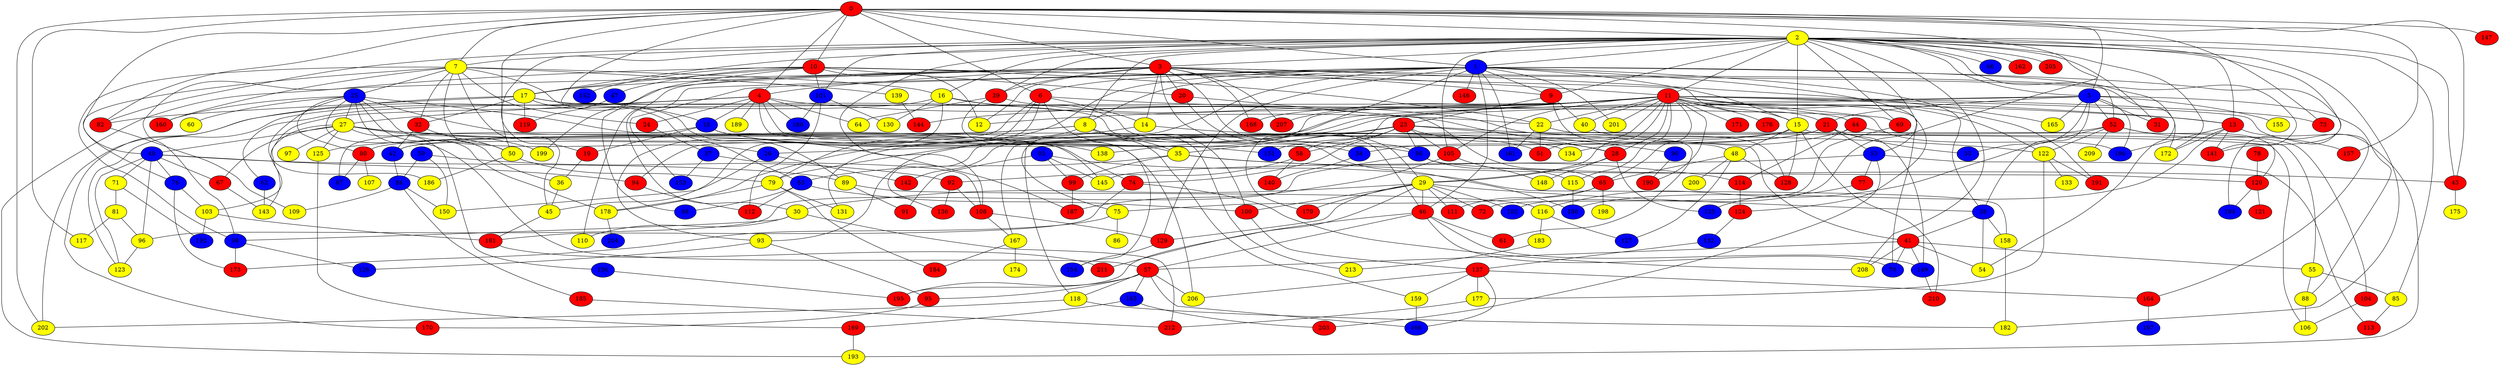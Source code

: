 graph {
0 [style = filled fillcolor = red];
1 [style = filled fillcolor = blue];
2 [style = filled fillcolor = yellow];
3 [style = filled fillcolor = red];
4 [style = filled fillcolor = red];
5 [style = filled fillcolor = blue];
6 [style = filled fillcolor = red];
7 [style = filled fillcolor = yellow];
8 [style = filled fillcolor = yellow];
9 [style = filled fillcolor = red];
10 [style = filled fillcolor = red];
11 [style = filled fillcolor = red];
12 [style = filled fillcolor = yellow];
13 [style = filled fillcolor = red];
14 [style = filled fillcolor = yellow];
15 [style = filled fillcolor = yellow];
16 [style = filled fillcolor = yellow];
17 [style = filled fillcolor = yellow];
18 [style = filled fillcolor = blue];
19 [style = filled fillcolor = red];
20 [style = filled fillcolor = red];
21 [style = filled fillcolor = red];
22 [style = filled fillcolor = yellow];
23 [style = filled fillcolor = red];
24 [style = filled fillcolor = red];
25 [style = filled fillcolor = blue];
26 [style = filled fillcolor = blue];
27 [style = filled fillcolor = yellow];
28 [style = filled fillcolor = red];
29 [style = filled fillcolor = yellow];
30 [style = filled fillcolor = yellow];
31 [style = filled fillcolor = red];
32 [style = filled fillcolor = red];
33 [style = filled fillcolor = blue];
34 [style = filled fillcolor = blue];
35 [style = filled fillcolor = yellow];
36 [style = filled fillcolor = yellow];
37 [style = filled fillcolor = blue];
38 [style = filled fillcolor = blue];
39 [style = filled fillcolor = red];
40 [style = filled fillcolor = yellow];
41 [style = filled fillcolor = red];
42 [style = filled fillcolor = blue];
43 [style = filled fillcolor = red];
44 [style = filled fillcolor = red];
45 [style = filled fillcolor = yellow];
46 [style = filled fillcolor = red];
47 [style = filled fillcolor = blue];
48 [style = filled fillcolor = yellow];
49 [style = filled fillcolor = blue];
50 [style = filled fillcolor = yellow];
51 [style = filled fillcolor = red];
52 [style = filled fillcolor = red];
53 [style = filled fillcolor = blue];
54 [style = filled fillcolor = yellow];
55 [style = filled fillcolor = yellow];
56 [style = filled fillcolor = blue];
57 [style = filled fillcolor = red];
58 [style = filled fillcolor = red];
59 [style = filled fillcolor = blue];
60 [style = filled fillcolor = yellow];
61 [style = filled fillcolor = red];
62 [style = filled fillcolor = blue];
63 [style = filled fillcolor = blue];
64 [style = filled fillcolor = yellow];
65 [style = filled fillcolor = red];
66 [style = filled fillcolor = blue];
67 [style = filled fillcolor = red];
68 [style = filled fillcolor = blue];
69 [style = filled fillcolor = red];
70 [style = filled fillcolor = blue];
71 [style = filled fillcolor = yellow];
72 [style = filled fillcolor = red];
73 [style = filled fillcolor = red];
74 [style = filled fillcolor = red];
75 [style = filled fillcolor = yellow];
76 [style = filled fillcolor = blue];
77 [style = filled fillcolor = red];
78 [style = filled fillcolor = red];
79 [style = filled fillcolor = yellow];
80 [style = filled fillcolor = red];
81 [style = filled fillcolor = yellow];
82 [style = filled fillcolor = red];
83 [style = filled fillcolor = blue];
84 [style = filled fillcolor = blue];
85 [style = filled fillcolor = yellow];
86 [style = filled fillcolor = yellow];
87 [style = filled fillcolor = blue];
88 [style = filled fillcolor = yellow];
89 [style = filled fillcolor = yellow];
90 [style = filled fillcolor = blue];
91 [style = filled fillcolor = red];
92 [style = filled fillcolor = red];
93 [style = filled fillcolor = yellow];
94 [style = filled fillcolor = red];
95 [style = filled fillcolor = red];
96 [style = filled fillcolor = yellow];
97 [style = filled fillcolor = yellow];
98 [style = filled fillcolor = blue];
99 [style = filled fillcolor = red];
100 [style = filled fillcolor = red];
101 [style = filled fillcolor = blue];
102 [style = filled fillcolor = blue];
103 [style = filled fillcolor = yellow];
104 [style = filled fillcolor = red];
105 [style = filled fillcolor = red];
106 [style = filled fillcolor = yellow];
107 [style = filled fillcolor = yellow];
108 [style = filled fillcolor = red];
109 [style = filled fillcolor = yellow];
110 [style = filled fillcolor = yellow];
111 [style = filled fillcolor = red];
112 [style = filled fillcolor = red];
113 [style = filled fillcolor = red];
114 [style = filled fillcolor = red];
115 [style = filled fillcolor = yellow];
116 [style = filled fillcolor = yellow];
117 [style = filled fillcolor = yellow];
118 [style = filled fillcolor = yellow];
119 [style = filled fillcolor = red];
120 [style = filled fillcolor = red];
121 [style = filled fillcolor = red];
122 [style = filled fillcolor = yellow];
123 [style = filled fillcolor = yellow];
124 [style = filled fillcolor = red];
125 [style = filled fillcolor = yellow];
126 [style = filled fillcolor = blue];
127 [style = filled fillcolor = blue];
128 [style = filled fillcolor = red];
129 [style = filled fillcolor = red];
130 [style = filled fillcolor = yellow];
131 [style = filled fillcolor = yellow];
132 [style = filled fillcolor = blue];
133 [style = filled fillcolor = yellow];
134 [style = filled fillcolor = yellow];
135 [style = filled fillcolor = blue];
136 [style = filled fillcolor = red];
137 [style = filled fillcolor = red];
138 [style = filled fillcolor = yellow];
139 [style = filled fillcolor = yellow];
140 [style = filled fillcolor = red];
141 [style = filled fillcolor = red];
142 [style = filled fillcolor = red];
143 [style = filled fillcolor = yellow];
144 [style = filled fillcolor = red];
145 [style = filled fillcolor = yellow];
146 [style = filled fillcolor = red];
147 [style = filled fillcolor = red];
148 [style = filled fillcolor = yellow];
149 [style = filled fillcolor = blue];
150 [style = filled fillcolor = yellow];
151 [style = filled fillcolor = blue];
152 [style = filled fillcolor = blue];
153 [style = filled fillcolor = blue];
154 [style = filled fillcolor = blue];
155 [style = filled fillcolor = yellow];
156 [style = filled fillcolor = blue];
157 [style = filled fillcolor = red];
158 [style = filled fillcolor = yellow];
159 [style = filled fillcolor = yellow];
160 [style = filled fillcolor = red];
161 [style = filled fillcolor = blue];
162 [style = filled fillcolor = red];
163 [style = filled fillcolor = blue];
164 [style = filled fillcolor = red];
165 [style = filled fillcolor = yellow];
166 [style = filled fillcolor = blue];
167 [style = filled fillcolor = yellow];
168 [style = filled fillcolor = red];
169 [style = filled fillcolor = red];
170 [style = filled fillcolor = red];
171 [style = filled fillcolor = red];
172 [style = filled fillcolor = yellow];
173 [style = filled fillcolor = red];
174 [style = filled fillcolor = yellow];
175 [style = filled fillcolor = yellow];
176 [style = filled fillcolor = red];
177 [style = filled fillcolor = yellow];
178 [style = filled fillcolor = yellow];
179 [style = filled fillcolor = red];
180 [style = filled fillcolor = blue];
181 [style = filled fillcolor = red];
182 [style = filled fillcolor = yellow];
183 [style = filled fillcolor = yellow];
184 [style = filled fillcolor = red];
185 [style = filled fillcolor = red];
186 [style = filled fillcolor = yellow];
187 [style = filled fillcolor = red];
188 [style = filled fillcolor = blue];
189 [style = filled fillcolor = yellow];
190 [style = filled fillcolor = red];
191 [style = filled fillcolor = red];
192 [style = filled fillcolor = blue];
193 [style = filled fillcolor = yellow];
194 [style = filled fillcolor = blue];
195 [style = filled fillcolor = red];
196 [style = filled fillcolor = blue];
197 [style = filled fillcolor = blue];
198 [style = filled fillcolor = yellow];
199 [style = filled fillcolor = yellow];
200 [style = filled fillcolor = yellow];
201 [style = filled fillcolor = yellow];
202 [style = filled fillcolor = yellow];
203 [style = filled fillcolor = red];
204 [style = filled fillcolor = blue];
205 [style = filled fillcolor = red];
206 [style = filled fillcolor = yellow];
207 [style = filled fillcolor = red];
208 [style = filled fillcolor = yellow];
209 [style = filled fillcolor = yellow];
210 [style = filled fillcolor = red];
211 [style = filled fillcolor = red];
212 [style = filled fillcolor = red];
213 [style = filled fillcolor = yellow];
0 -- 4;
0 -- 3;
0 -- 1;
0 -- 2;
0 -- 5;
0 -- 6;
0 -- 7;
0 -- 10;
0 -- 18;
0 -- 19;
0 -- 43;
0 -- 49;
0 -- 73;
0 -- 82;
0 -- 102;
0 -- 117;
0 -- 147;
0 -- 157;
0 -- 202;
2 -- 1;
2 -- 3;
2 -- 5;
2 -- 7;
2 -- 8;
2 -- 9;
2 -- 11;
2 -- 13;
2 -- 15;
2 -- 16;
2 -- 17;
2 -- 31;
2 -- 39;
2 -- 43;
2 -- 50;
2 -- 53;
2 -- 54;
2 -- 66;
2 -- 69;
2 -- 82;
2 -- 85;
2 -- 101;
2 -- 105;
2 -- 108;
2 -- 141;
2 -- 162;
2 -- 172;
2 -- 182;
2 -- 205;
2 -- 208;
1 -- 6;
1 -- 8;
1 -- 9;
1 -- 15;
1 -- 30;
1 -- 38;
1 -- 46;
1 -- 52;
1 -- 75;
1 -- 79;
1 -- 124;
1 -- 129;
1 -- 146;
1 -- 153;
1 -- 161;
1 -- 179;
1 -- 194;
1 -- 201;
3 -- 4;
3 -- 9;
3 -- 11;
3 -- 12;
3 -- 14;
3 -- 17;
3 -- 20;
3 -- 39;
3 -- 46;
3 -- 56;
3 -- 110;
3 -- 141;
3 -- 165;
3 -- 168;
3 -- 193;
3 -- 199;
3 -- 207;
4 -- 18;
4 -- 24;
4 -- 27;
4 -- 28;
4 -- 35;
4 -- 62;
4 -- 64;
4 -- 151;
4 -- 188;
4 -- 189;
4 -- 202;
5 -- 21;
5 -- 31;
5 -- 33;
5 -- 38;
5 -- 42;
5 -- 52;
5 -- 79;
5 -- 88;
5 -- 155;
5 -- 165;
5 -- 196;
6 -- 13;
6 -- 14;
6 -- 42;
6 -- 93;
6 -- 94;
6 -- 159;
7 -- 16;
7 -- 24;
7 -- 25;
7 -- 32;
7 -- 45;
7 -- 50;
7 -- 76;
7 -- 89;
7 -- 98;
7 -- 139;
7 -- 160;
8 -- 35;
8 -- 80;
8 -- 100;
8 -- 125;
8 -- 131;
8 -- 213;
9 -- 23;
9 -- 40;
9 -- 48;
10 -- 12;
10 -- 17;
10 -- 20;
10 -- 21;
10 -- 22;
10 -- 47;
10 -- 68;
10 -- 98;
10 -- 101;
10 -- 152;
10 -- 172;
11 -- 12;
11 -- 13;
11 -- 15;
11 -- 22;
11 -- 28;
11 -- 29;
11 -- 40;
11 -- 44;
11 -- 51;
11 -- 58;
11 -- 65;
11 -- 69;
11 -- 70;
11 -- 73;
11 -- 93;
11 -- 105;
11 -- 115;
11 -- 122;
11 -- 138;
11 -- 143;
11 -- 144;
11 -- 168;
11 -- 171;
11 -- 176;
11 -- 190;
11 -- 191;
11 -- 193;
11 -- 201;
11 -- 207;
13 -- 141;
13 -- 164;
13 -- 172;
13 -- 180;
13 -- 196;
14 -- 122;
14 -- 178;
15 -- 26;
15 -- 48;
15 -- 55;
15 -- 128;
15 -- 142;
15 -- 210;
16 -- 22;
16 -- 34;
16 -- 45;
16 -- 123;
16 -- 130;
17 -- 32;
17 -- 63;
17 -- 82;
17 -- 119;
17 -- 170;
17 -- 180;
17 -- 196;
18 -- 19;
18 -- 51;
18 -- 87;
18 -- 134;
19 -- 36;
20 -- 29;
20 -- 65;
21 -- 33;
21 -- 34;
21 -- 53;
21 -- 149;
21 -- 151;
21 -- 167;
22 -- 51;
22 -- 106;
22 -- 161;
23 -- 28;
23 -- 35;
23 -- 41;
23 -- 56;
23 -- 58;
23 -- 74;
23 -- 90;
23 -- 105;
23 -- 136;
24 -- 37;
25 -- 26;
25 -- 27;
25 -- 36;
25 -- 57;
25 -- 60;
25 -- 80;
25 -- 145;
25 -- 160;
25 -- 178;
25 -- 186;
25 -- 206;
26 -- 142;
26 -- 150;
27 -- 49;
27 -- 56;
27 -- 67;
27 -- 74;
27 -- 97;
27 -- 103;
27 -- 125;
27 -- 138;
27 -- 156;
27 -- 187;
27 -- 199;
28 -- 29;
28 -- 135;
28 -- 148;
29 -- 30;
29 -- 38;
29 -- 46;
29 -- 72;
29 -- 100;
29 -- 102;
29 -- 111;
29 -- 129;
29 -- 179;
29 -- 195;
30 -- 98;
30 -- 110;
30 -- 212;
32 -- 42;
32 -- 50;
34 -- 140;
35 -- 43;
35 -- 63;
35 -- 99;
35 -- 114;
36 -- 45;
37 -- 108;
37 -- 153;
38 -- 41;
38 -- 54;
38 -- 158;
39 -- 61;
39 -- 64;
39 -- 154;
40 -- 128;
41 -- 54;
41 -- 55;
41 -- 57;
41 -- 70;
41 -- 149;
41 -- 208;
42 -- 84;
43 -- 175;
44 -- 104;
44 -- 114;
44 -- 134;
45 -- 181;
46 -- 57;
46 -- 61;
46 -- 70;
46 -- 149;
46 -- 211;
47 -- 119;
48 -- 65;
48 -- 127;
48 -- 128;
48 -- 200;
49 -- 67;
49 -- 71;
49 -- 76;
49 -- 89;
49 -- 94;
49 -- 96;
49 -- 123;
50 -- 79;
50 -- 186;
52 -- 116;
52 -- 118;
52 -- 120;
52 -- 122;
52 -- 157;
52 -- 209;
53 -- 77;
53 -- 113;
53 -- 145;
53 -- 203;
55 -- 85;
55 -- 88;
56 -- 96;
56 -- 115;
56 -- 120;
57 -- 95;
57 -- 118;
57 -- 163;
57 -- 166;
57 -- 195;
57 -- 206;
58 -- 92;
58 -- 140;
59 -- 84;
59 -- 92;
59 -- 150;
62 -- 143;
63 -- 68;
63 -- 100;
63 -- 112;
65 -- 75;
65 -- 111;
65 -- 198;
67 -- 143;
69 -- 72;
71 -- 81;
71 -- 192;
74 -- 181;
74 -- 208;
75 -- 86;
75 -- 173;
76 -- 103;
76 -- 173;
77 -- 135;
78 -- 120;
79 -- 131;
79 -- 178;
79 -- 184;
80 -- 87;
80 -- 107;
81 -- 96;
81 -- 117;
82 -- 109;
83 -- 91;
83 -- 99;
83 -- 145;
83 -- 158;
84 -- 109;
84 -- 150;
84 -- 185;
85 -- 113;
88 -- 106;
89 -- 91;
89 -- 116;
90 -- 190;
92 -- 108;
92 -- 136;
93 -- 95;
93 -- 126;
94 -- 112;
95 -- 170;
96 -- 123;
98 -- 126;
98 -- 173;
99 -- 187;
100 -- 137;
101 -- 112;
101 -- 130;
101 -- 188;
103 -- 181;
103 -- 192;
104 -- 106;
105 -- 148;
105 -- 187;
108 -- 129;
108 -- 167;
114 -- 124;
115 -- 180;
116 -- 127;
116 -- 183;
118 -- 182;
118 -- 202;
120 -- 121;
120 -- 194;
122 -- 133;
122 -- 177;
122 -- 191;
124 -- 132;
125 -- 169;
129 -- 154;
132 -- 137;
137 -- 159;
137 -- 164;
137 -- 166;
137 -- 177;
137 -- 206;
139 -- 144;
149 -- 210;
156 -- 195;
158 -- 182;
159 -- 166;
163 -- 169;
163 -- 203;
164 -- 197;
167 -- 174;
167 -- 184;
169 -- 193;
177 -- 212;
178 -- 204;
181 -- 211;
183 -- 213;
185 -- 212;
}
